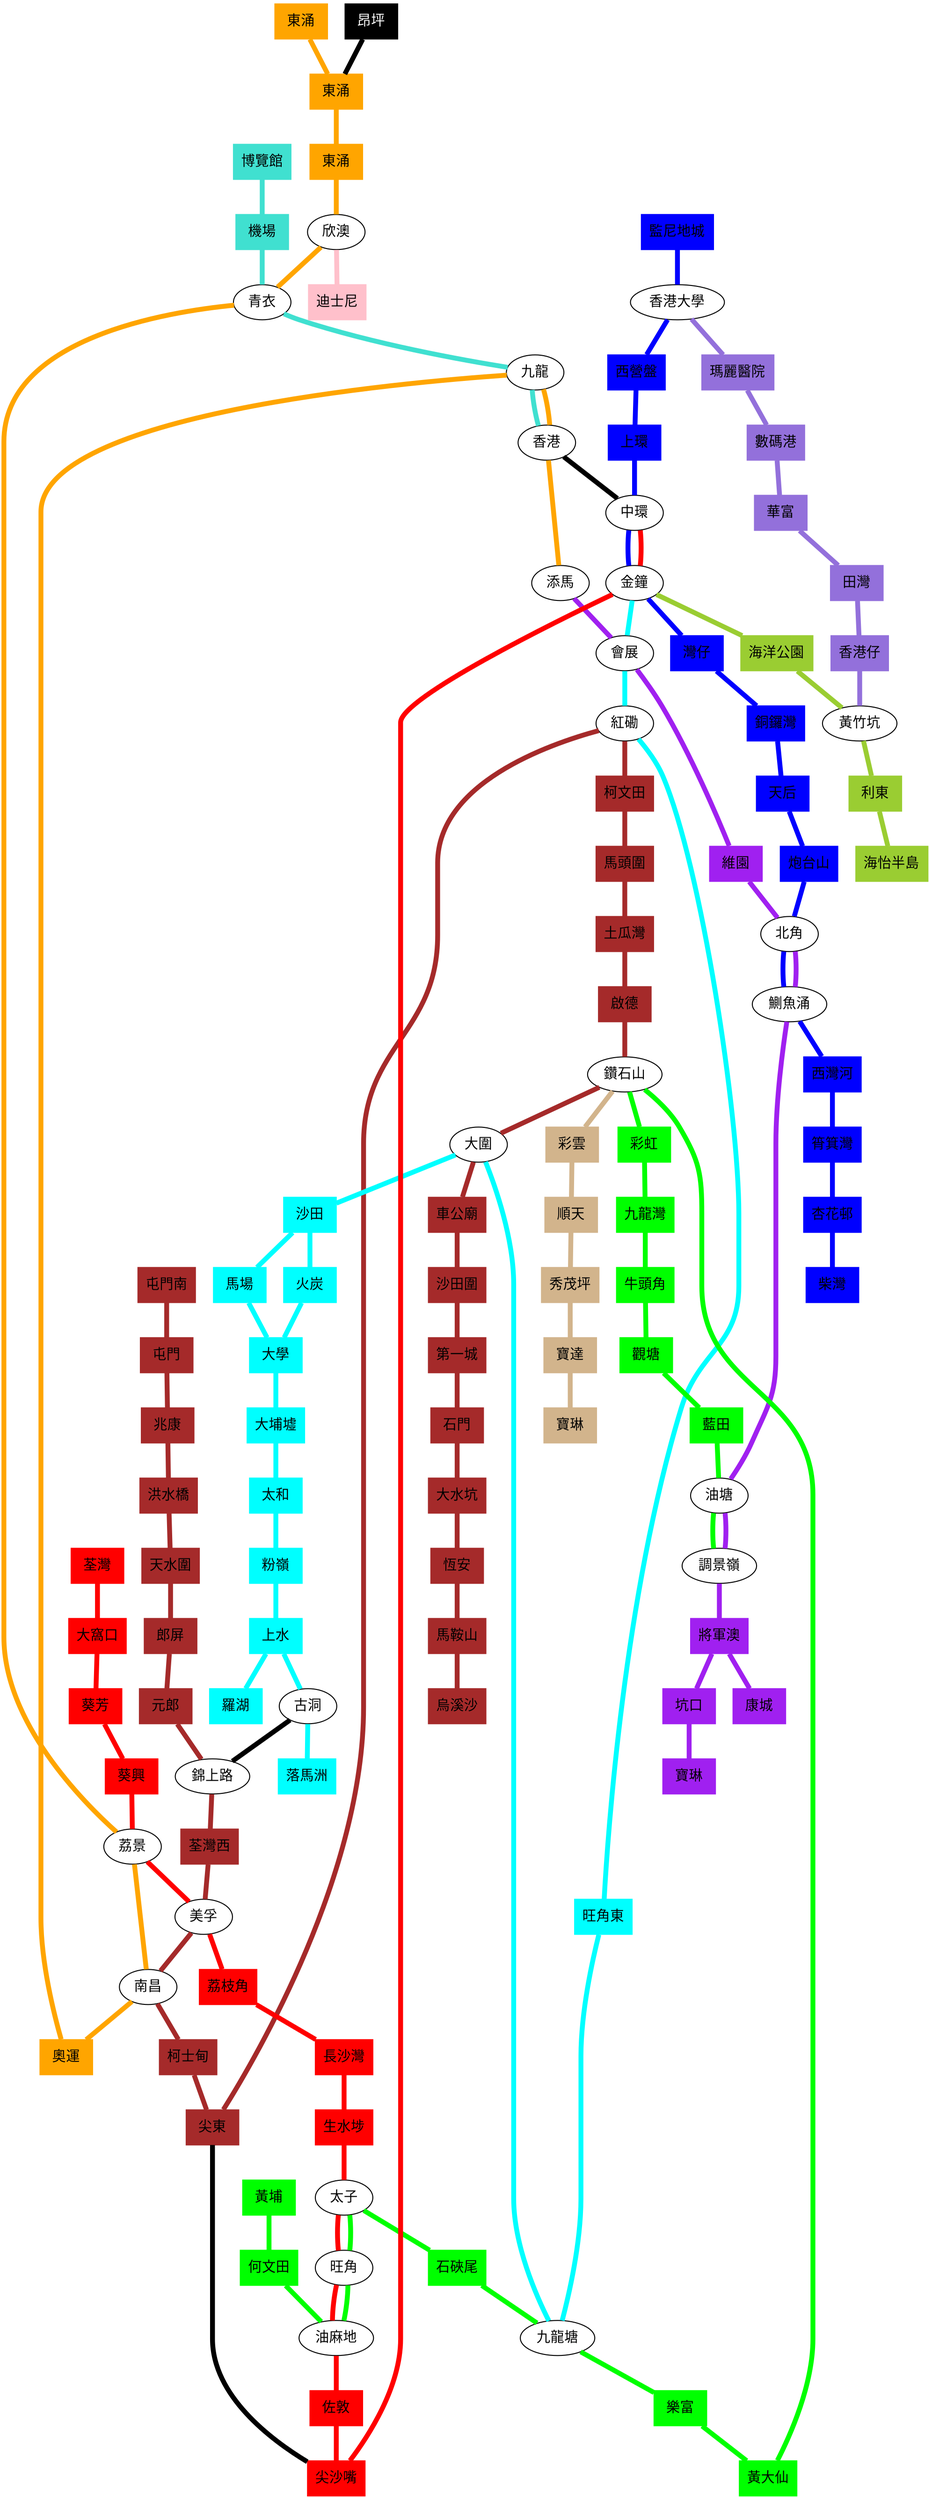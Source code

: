 // Line                     | Code | Color        |
// -------------------------+------+--------------+
// Airport Express Line     | AE   | turquoise    |
// Disneyland Resort Line   | DR   | pink         |
// East Kowloon Line        | EK   | tan          |
// East West Line           | EW   | brown        |
// Island Line              | I    | blue         |
// Kwan Tong Line           | KT   | green        |
// Northern Line            | N    | black        |
// North South Line         | NS   | cyan         |
// South Island Line (East) | SIE  | yellowgreen  |
// South Island Line (West) | SIW  | mediumpurple |
// Tseung Kwan O Line       | TKO  | purple       |
// Tsuen Wan Line           | TW   | red          |
// Tung Chung Line          | TC   | orange       |

graph hongkong_mtr {
    node [shape=box, style=filled]
    edge [penwidth=5]

    // Airport Express Line
    node [color=turquoise, fontcolor=black]
    AE1 [label="博覽館"]
    AE2 [label="機場"]
    AE3_TC5 [label="青衣", shape=ellipse, color=black, fontcolor=black, fillcolor=white]
    AE4_TC9 [label="九龍", shape=ellipse, color=black, fontcolor=black, fillcolor=white]
    AE5_TC20 [label="香港", shape=ellipse, color=black, fontcolor=black, fillcolor=white]

    edge [color=turquoise]
    AE1 -- AE2 -- AE3_TC5 -- AE4_TC9 -- AE5_TC20

    // Disney Resort Line
    node [color=pink, fontcolor=black]
    DR1_TC4 [label="欣澳", shape=ellipse, color=black, fontcolor=black, fillcolor=white]
    DR2 [label="迪士尼"]

    edge [color=pink]
    DR1_TC4 -- DR2

    // East Kowloon Line
    node [color=tan, fontcolor=black]
    EK1_EW19_KT10 [label="鑽石山", shape=ellipse, color=black, fontcolor=black, fillcolor=white]
    EK2 [label="彩雲"]
    EK3 [label="順天"]
    EK4 [label="秀茂坪"]
    EK5 [label="寶達"]
    EK6 [label="寶琳"]

    edge [color=tan]
    EK1_EW19_KT10 -- EK2 -- EK3 -- EK4 -- EK5 -- EK6

    // East West Line
    node [color=brown, fontcolor=black]
    EW1 [label="屯門南"]
    EW2 [label="屯門"]
    EW3 [label="兆康"]
    EW4 [label="洪水橋"]
    EW5 [label="天水圍"]
    EW6 [label="郎屏"]
    EW7 [label="元郎"]
    EW8_N2 [label="錦上路", shape=ellipse, color=black, fontcolor=black, fillcolor=white]
    EW9 [label="荃灣西"]
    EW10_TW6 [label="美孚", shape=ellipse, color=black, fontcolor=black, fillcolor=white]
    EW11_TC7 [label="南昌", shape=ellipse, color=black, fontcolor=black, fillcolor=white]
    EW12 [label="柯士甸"]
    EW13 [label="尖東"]
    EW14_NS3 [label="紅磡", shape=ellipse, color=black, fontcolor=black, fillcolor=white]
    EW15 [label="柯文田"]
    EW16 [label="馬頭圍"]
    EW17 [label="土瓜灣"]
    EW18 [label="啟德"]
    EK1_EW19_KT10 [label="鑽石山", shape=ellipse, color=black, fontcolor=black, fillcolor=white]
    EW20_NS6 [label="大圍", shape=ellipse, color=black, fontcolor=black, fillcolor=white]
    EW21 [label="車公廟"]
    EW22 [label="沙田圍"]
    EW23 [label="第一城"]
    EW24 [label="石門"]
    EW25 [label="大水坑"]
    EW26 [label="恆安"]
    EW27 [label="馬鞍山"]
    EW28 [label="烏溪沙"]

    edge [color=brown]
    EW1 -- EW2 -- EW3 -- EW4 -- EW5 -- EW6 -- EW7 -- EW8_N2 -- EW9 -- EW10_TW6 -- EW11_TC7 -- EW12 -- EW13 -- EW14_NS3 -- EW15 -- EW16 -- EW17 -- EW18 -- EK1_EW19_KT10 -- EW20_NS6 -- EW21 -- EW22 -- EW23 -- EW24 -- EW25 -- EW26 -- EW27 -- EW28

    // Island Line
    node [color=blue, fontcolor=black]
    I1 [label="監尼地城"]
    I2_SIW1 [label="香港大學", shape=ellipse, color=black, fontcolor=black, fillcolor=white]
    I3 [label="西營盤"]
    I4 [label="上環"]
    I5_TW16 [label="中環", shape=ellipse, color=black, fontcolor=black, fillcolor=white]
    I6_NS1_SIE1_TW15 [label="金鐘", shape=ellipse, color=black, fontcolor=black, fillcolor=white]
    I7 [label="灣仔"]
    I8 [label="銅鑼灣"]
    I9 [label="天后"]
    I10 [label="炮台山"]
    I11_TKO4 [label="北角", shape=ellipse, color=black, fontcolor=black, fillcolor=white]
    I12_TKO5 [label="鰂魚涌", shape=ellipse, color=black, fontcolor=black, fillcolor=white]
    I13 [label="太古"]
    I13 [label="西灣河"]
    I14 [label="筲箕灣"]
    I15 [label="杏花邨"]
    I16 [label="柴灣"]

    edge [color=blue]
    I1 -- I2_SIW1 -- I3 -- I4 -- I5_TW16 -- I6_NS1_SIE1_TW15 -- I7 -- I8 -- I9 -- I10 -- I11_TKO4 -- I12_TKO5 -- I13 -- I14 -- I15 -- I16

    // Kwan Tong Line
    node [color=green, fontcolor=black]
    KT1 [label="黃埔"]
    KT2 [label="何文田"]
    KT3_TW12 [label="油麻地", shape=ellipse, color=black, fontcolor=black, fillcolor=white]
    KT4_TW11 [label="旺角", shape=ellipse, color=black, fontcolor=black, fillcolor=white]
    KT5_TW10 [label="太子", shape=ellipse, color=black, fontcolor=black, fillcolor=white]
    KT6 [label="石硤尾"]
    KT7_NS5 [label="九龍塘", shape=ellipse, color=black, fontcolor=black, fillcolor=white]
    KT8 [label="樂富"]
    KT9 [label="黃大仙"]
    EK1_EW19_KT10 [label="鑽石山", shape=ellipse, color=black, fontcolor=black, fillcolor=white]
    KT11 [label="彩虹"]
    KT12 [label="九龍灣"]
    KT13 [label="牛頭角"]
    KT14 [label="觀塘"]
    KT15 [label="藍田"]
    KT16_TKO6 [label="油塘", shape=ellipse, color=black, fontcolor=black, fillcolor=white]
    KT17_TKO7 [label="調景嶺", shape=ellipse, color=black, fontcolor=black, fillcolor=white]

    edge [color=green]
    KT1 -- KT2 -- KT3_TW12 -- KT4_TW11 -- KT5_TW10 -- KT6 -- KT7_NS5 -- KT8 -- KT9 -- EK1_EW19_KT10 -- KT11 -- KT12 -- KT13 -- KT14 -- KT15 -- KT16_TKO6 -- KT17_TKO7

    // Northern Line
    node [color=black, fontcolor=white]
    N1_NS14A [label="古洞", shape=ellipse, color=black, fontcolor=black, fillcolor=white]
    EW8_N2 [label="錦上路", shape=ellipse, color=black, fontcolor=black, fillcolor=white]

    edge [color=black]
    N1_NS14A -- EW8_N2

    // North South Line (formerly, East Rail Line)
    node [color=cyan, fontcolor=black]
    I6_NS1_SIE1_TW15 [label="金鐘", shape=ellipse, color=black, fontcolor=black, fillcolor=white]
    NS2_TKO2 [label="會展", shape=ellipse, color=black, fontcolor=black, fillcolor=white]
    EW14_NS3 [label="紅磡", shape=ellipse, color=black, fontcolor=black, fillcolor=white]
    NS4 [label="旺角東"]
    KT7_NS5 [label="九龍塘", shape=ellipse, color=black, fontcolor=black, fillcolor=white]
    EW20_NS6 [label="大圍", shape=ellipse, color=black, fontcolor=black, fillcolor=white]
    NS7 [label="沙田"]
    NS8A [label="火炭"]
    NS8B [label="馬場"]
    NS9 [label="大學"]
    NS10 [label="大埔墟"]
    NS11 [label="太和"]
    NS12 [label="粉嶺"]
    NS13 [label="上水"]
    N1_NS14A [label="古洞", shape=ellipse, color=black, fontcolor=black, fillcolor=white]
    N1_NS14A2 [label="落馬洲"]
    NS14B [label="羅湖"]

    edge [color=cyan]
    I6_NS1_SIE1_TW15 -- NS2_TKO2 -- EW14_NS3 -- NS4 -- KT7_NS5 -- EW20_NS6 -- NS7 -- NS8A -- NS9 -- NS10 -- NS11 -- NS12 -- NS13 -- N1_NS14A -- N1_NS14A2
    NS7 -- NS8B -- NS9
    NS13 -- NS14B

    // South Island Line (East)
    node [color=yellowgreen, fontcolor=black]
    I6_NS1_SIE1_TW15 [label="金鐘", shape=ellipse, color=black, fontcolor=black, fillcolor=white]
    SIE2 [label="海洋公園"]
    SIE3_SIW7 [label="黃竹坑", shape=ellipse, color=black, fontcolor=black, fillcolor=white]
    SIE4 [label="利東"]
    SIE5 [label="海怡半島"]

    edge [color=yellowgreen]
    I6_NS1_SIE1_TW15 -- SIE2 -- SIE3_SIW7 -- SIE4 -- SIE5

    // South Island Line (West)
    node [color=mediumpurple, fontcolor=black]
    I2_SIW1 [label="香港大學", shape=ellipse, color=black, fontcolor=black, fillcolor=white]
    SIW2 [label="瑪麗醫院"]
    SIW3 [label="數碼港"]
    SIW4 [label="華富"]
    SIW5 [label="田灣"]
    SIW6 [label="香港仔"]
    SIE3_SIW7 [label="黃竹坑", shape=ellipse, color=black, fontcolor=black, fillcolor=white]

    edge [color=mediumpurple]
    I2_SIW1 -- SIW2 -- SIW3 -- SIW4 -- SIW5 -- SIW6 -- SIE3_SIW7

    // Tseung Kwan O Line
    node [color=purple, fontcolor=black]
    TC21_TKO1 [label="添馬", shape=ellipse, color=black, fontcolor=black, fillcolor=white]
    NS2_TKO2 [label="會展", shape=ellipse, color=black, fontcolor=black, fillcolor=white]
    TKO3 [label="維園"]
    I11_TKO4 [label="北角", shape=ellipse, color=black, fontcolor=black, fillcolor=white]
    I12_TKO5 [label="鰂魚涌", shape=ellipse, color=black, fontcolor=black, fillcolor=white]
    KT16_TKO6 [label="油塘", shape=ellipse, color=black, fontcolor=black, fillcolor=white]
    KT17_TKO7 [label="調景嶺", shape=ellipse, color=black, fontcolor=black, fillcolor=white]
    TKO8 [label="將軍澳"]
    TKO9A [label="坑口"]
    TKO9A2 [label="寶琳"]
    TKO9B [label="康城"]

    edge [color=purple]
    TC21_TKO1 -- NS2_TKO2 -- TKO3 -- I11_TKO4 -- I12_TKO5 -- KT16_TKO6 -- KT17_TKO7 -- TKO8 -- TKO9A -- TKO9A2
    TKO8 -- TKO9B

    // Tsuen Wan Line
    node [color=red, fontcolor=black]
    TW1 [label="荃灣"]
    TW2 [label="大窩口"]
    TW3 [label="葵芳"]
    TW4 [label="葵興"]
    TC6_TW5 [label="荔景", shape=ellipse, color=black, fontcolor=black, fillcolor=white]
    EW10_TW6 [label="美孚", shape=ellipse, color=black, fontcolor=black, fillcolor=white]
    TW7 [label="荔枝角"]
    TW8 [label="長沙灣"]
    TW9 [label="生水埗"]
    KT5_TW10 [label="太子", shape=ellipse, color=black, fontcolor=black, fillcolor=white]
    KT4_TW11 [label="旺角", shape=ellipse, color=black, fontcolor=black, fillcolor=white]
    KT3_TW12 [label="油麻地", shape=ellipse, color=black, fontcolor=black, fillcolor=white]
    TW13 [label="佐敦"]
    TW14 [label="尖沙嘴"]
    I6_NS1_SIE1_TW15 [label="金鐘", shape=ellipse, color=black, fontcolor=black, fillcolor=white]
    I5_TW16 [label="中環", shape=ellipse, color=black, fontcolor=black, fillcolor=white]

    edge [color=red]
    TW1 -- TW2 -- TW3 -- TW4 -- TC6_TW5 -- EW10_TW6 -- TW7 -- TW8 -- TW9 -- KT5_TW10 -- KT4_TW11 -- KT3_TW12 -- TW13 -- TW14 -- I6_NS1_SIE1_TW15 -- I5_TW16

    // Tung Chung Line
    node [color=orange, fontcolor=black]
    TC1 [label="東涌"]
    TC2 [label="東涌"]
    TC3 [label="東涌"]
    DR1_TC4 [label="欣澳", shape=ellipse, color=black, fontcolor=black, fillcolor=white]
    AE3_TC5 [label="青衣", shape=ellipse, color=black, fontcolor=black, fillcolor=white]
    TC6_TW5 [label="荔景", shape=ellipse, color=black, fontcolor=black, fillcolor=white]
    EW11_TC7 [label="南昌", shape=ellipse, color=black, fontcolor=black, fillcolor=white]
    TC8 [label="奧運"]
    AE4_TC9 [label="九龍", shape=ellipse, color=black, fontcolor=black, fillcolor=white]
    AE5_TC20 [label="香港", shape=ellipse, color=black, fontcolor=black, fillcolor=white]
    TC21_TKO1 [label="添馬", shape=ellipse, color=black, fontcolor=black, fillcolor=white]

    edge [color=orange]
    TC1 -- TC2 -- TC3 -- DR1_TC4 -- AE3_TC5 -- TC6_TW5 -- EW11_TC7 -- TC8 -- AE4_TC9 -- AE5_TC20 -- TC21_TKO1

    // Misc
    node [color=black, fontcolor=white]
    NP [label="昂坪"]

    edge [color=black]
    AE5_TC20 -- I5_TW16
    EW13 -- TW14
    NP -- TC2
}

